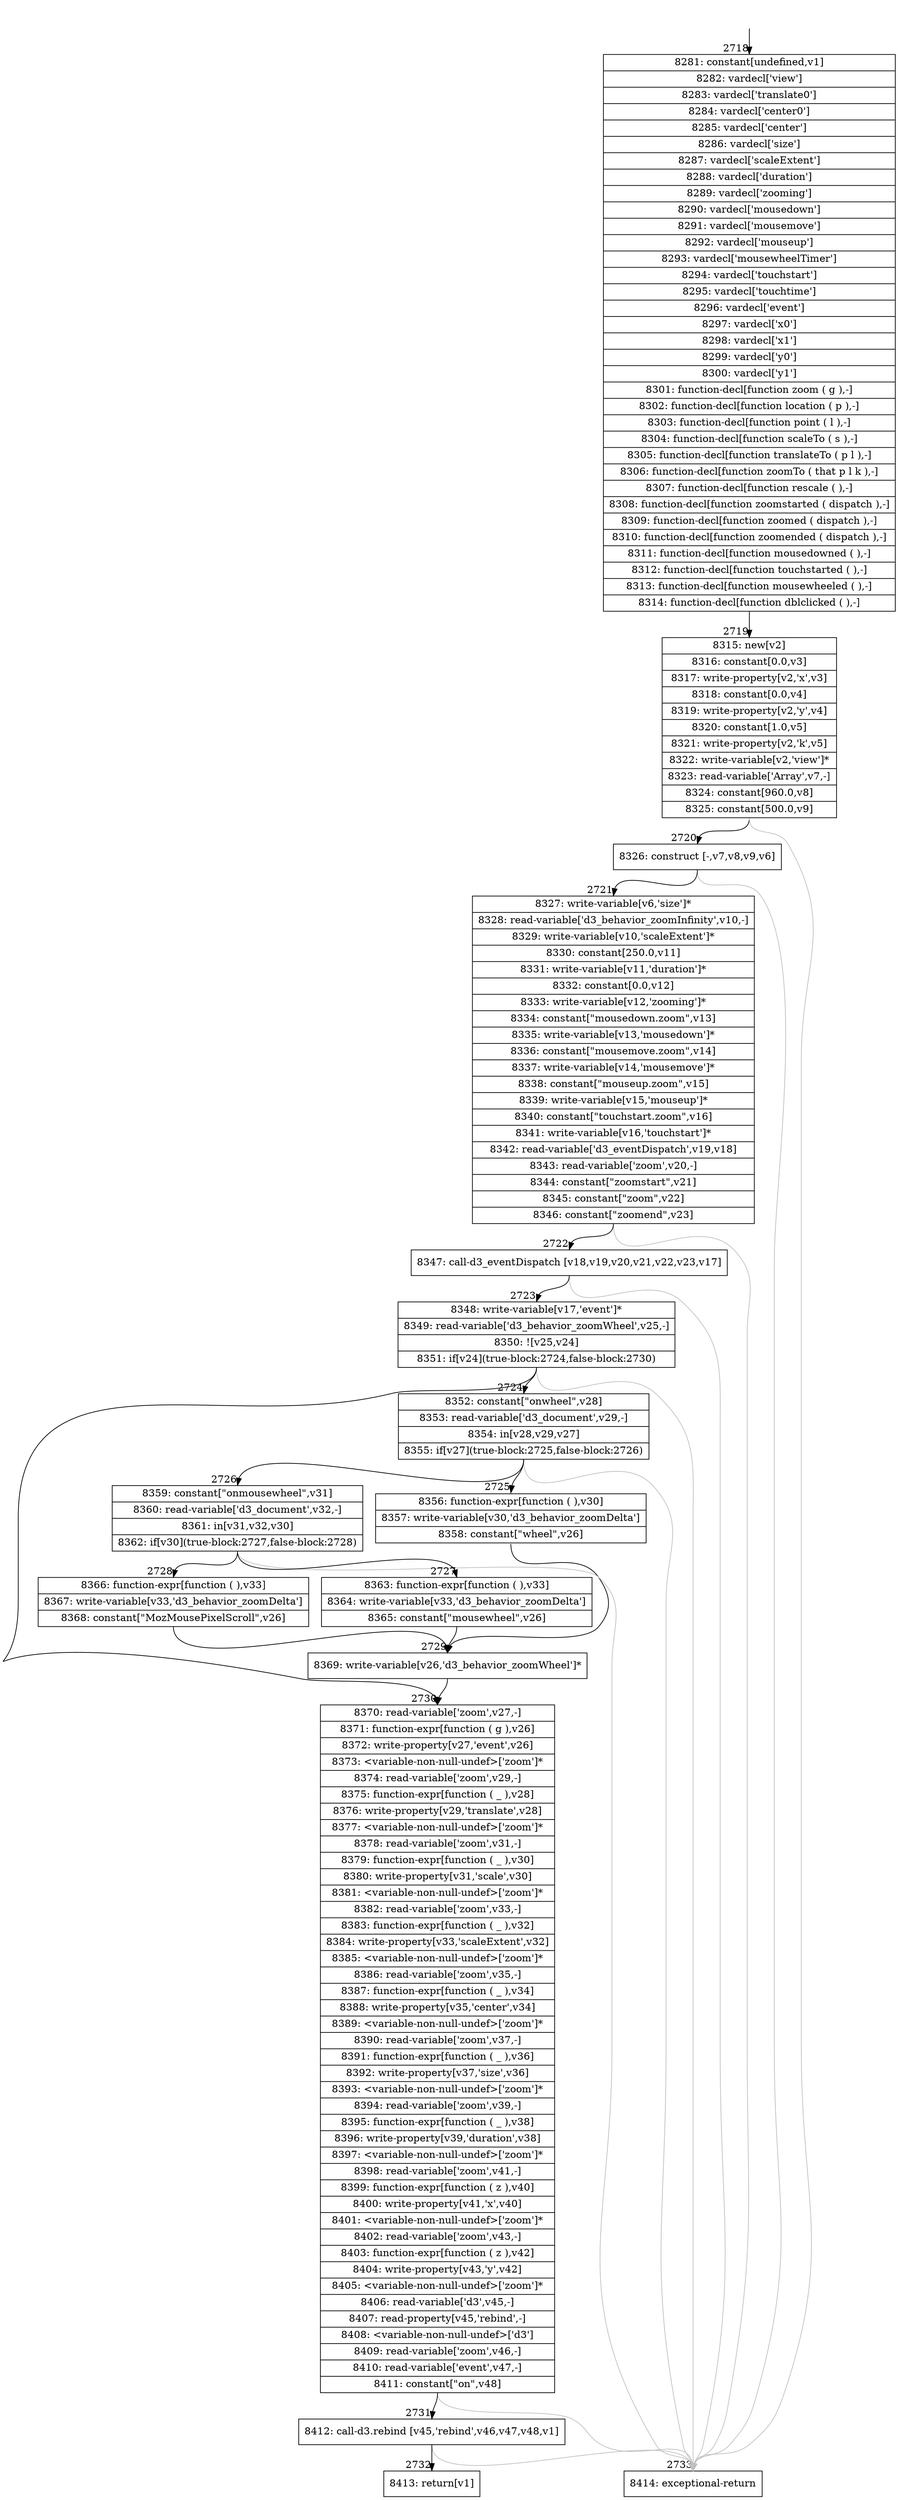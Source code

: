 digraph {
rankdir="TD"
BB_entry216[shape=none,label=""];
BB_entry216 -> BB2718 [tailport=s, headport=n, headlabel="    2718"]
BB2718 [shape=record label="{8281: constant[undefined,v1]|8282: vardecl['view']|8283: vardecl['translate0']|8284: vardecl['center0']|8285: vardecl['center']|8286: vardecl['size']|8287: vardecl['scaleExtent']|8288: vardecl['duration']|8289: vardecl['zooming']|8290: vardecl['mousedown']|8291: vardecl['mousemove']|8292: vardecl['mouseup']|8293: vardecl['mousewheelTimer']|8294: vardecl['touchstart']|8295: vardecl['touchtime']|8296: vardecl['event']|8297: vardecl['x0']|8298: vardecl['x1']|8299: vardecl['y0']|8300: vardecl['y1']|8301: function-decl[function zoom ( g ),-]|8302: function-decl[function location ( p ),-]|8303: function-decl[function point ( l ),-]|8304: function-decl[function scaleTo ( s ),-]|8305: function-decl[function translateTo ( p l ),-]|8306: function-decl[function zoomTo ( that p l k ),-]|8307: function-decl[function rescale ( ),-]|8308: function-decl[function zoomstarted ( dispatch ),-]|8309: function-decl[function zoomed ( dispatch ),-]|8310: function-decl[function zoomended ( dispatch ),-]|8311: function-decl[function mousedowned ( ),-]|8312: function-decl[function touchstarted ( ),-]|8313: function-decl[function mousewheeled ( ),-]|8314: function-decl[function dblclicked ( ),-]}" ] 
BB2718 -> BB2719 [tailport=s, headport=n, headlabel="      2719"]
BB2719 [shape=record label="{8315: new[v2]|8316: constant[0.0,v3]|8317: write-property[v2,'x',v3]|8318: constant[0.0,v4]|8319: write-property[v2,'y',v4]|8320: constant[1.0,v5]|8321: write-property[v2,'k',v5]|8322: write-variable[v2,'view']*|8323: read-variable['Array',v7,-]|8324: constant[960.0,v8]|8325: constant[500.0,v9]}" ] 
BB2719 -> BB2720 [tailport=s, headport=n, headlabel="      2720"]
BB2719 -> BB2733 [tailport=s, headport=n, color=gray, headlabel="      2733"]
BB2720 [shape=record label="{8326: construct [-,v7,v8,v9,v6]}" ] 
BB2720 -> BB2721 [tailport=s, headport=n, headlabel="      2721"]
BB2720 -> BB2733 [tailport=s, headport=n, color=gray]
BB2721 [shape=record label="{8327: write-variable[v6,'size']*|8328: read-variable['d3_behavior_zoomInfinity',v10,-]|8329: write-variable[v10,'scaleExtent']*|8330: constant[250.0,v11]|8331: write-variable[v11,'duration']*|8332: constant[0.0,v12]|8333: write-variable[v12,'zooming']*|8334: constant[\"mousedown.zoom\",v13]|8335: write-variable[v13,'mousedown']*|8336: constant[\"mousemove.zoom\",v14]|8337: write-variable[v14,'mousemove']*|8338: constant[\"mouseup.zoom\",v15]|8339: write-variable[v15,'mouseup']*|8340: constant[\"touchstart.zoom\",v16]|8341: write-variable[v16,'touchstart']*|8342: read-variable['d3_eventDispatch',v19,v18]|8343: read-variable['zoom',v20,-]|8344: constant[\"zoomstart\",v21]|8345: constant[\"zoom\",v22]|8346: constant[\"zoomend\",v23]}" ] 
BB2721 -> BB2722 [tailport=s, headport=n, headlabel="      2722"]
BB2721 -> BB2733 [tailport=s, headport=n, color=gray]
BB2722 [shape=record label="{8347: call-d3_eventDispatch [v18,v19,v20,v21,v22,v23,v17]}" ] 
BB2722 -> BB2723 [tailport=s, headport=n, headlabel="      2723"]
BB2722 -> BB2733 [tailport=s, headport=n, color=gray]
BB2723 [shape=record label="{8348: write-variable[v17,'event']*|8349: read-variable['d3_behavior_zoomWheel',v25,-]|8350: ![v25,v24]|8351: if[v24](true-block:2724,false-block:2730)}" ] 
BB2723 -> BB2724 [tailport=s, headport=n, headlabel="      2724"]
BB2723 -> BB2730 [tailport=s, headport=n, headlabel="      2730"]
BB2723 -> BB2733 [tailport=s, headport=n, color=gray]
BB2724 [shape=record label="{8352: constant[\"onwheel\",v28]|8353: read-variable['d3_document',v29,-]|8354: in[v28,v29,v27]|8355: if[v27](true-block:2725,false-block:2726)}" ] 
BB2724 -> BB2725 [tailport=s, headport=n, headlabel="      2725"]
BB2724 -> BB2726 [tailport=s, headport=n, headlabel="      2726"]
BB2724 -> BB2733 [tailport=s, headport=n, color=gray]
BB2725 [shape=record label="{8356: function-expr[function ( ),v30]|8357: write-variable[v30,'d3_behavior_zoomDelta']|8358: constant[\"wheel\",v26]}" ] 
BB2725 -> BB2729 [tailport=s, headport=n, headlabel="      2729"]
BB2726 [shape=record label="{8359: constant[\"onmousewheel\",v31]|8360: read-variable['d3_document',v32,-]|8361: in[v31,v32,v30]|8362: if[v30](true-block:2727,false-block:2728)}" ] 
BB2726 -> BB2727 [tailport=s, headport=n, headlabel="      2727"]
BB2726 -> BB2728 [tailport=s, headport=n, headlabel="      2728"]
BB2726 -> BB2733 [tailport=s, headport=n, color=gray]
BB2727 [shape=record label="{8363: function-expr[function ( ),v33]|8364: write-variable[v33,'d3_behavior_zoomDelta']|8365: constant[\"mousewheel\",v26]}" ] 
BB2727 -> BB2729 [tailport=s, headport=n]
BB2728 [shape=record label="{8366: function-expr[function ( ),v33]|8367: write-variable[v33,'d3_behavior_zoomDelta']|8368: constant[\"MozMousePixelScroll\",v26]}" ] 
BB2728 -> BB2729 [tailport=s, headport=n]
BB2729 [shape=record label="{8369: write-variable[v26,'d3_behavior_zoomWheel']*}" ] 
BB2729 -> BB2730 [tailport=s, headport=n]
BB2730 [shape=record label="{8370: read-variable['zoom',v27,-]|8371: function-expr[function ( g ),v26]|8372: write-property[v27,'event',v26]|8373: \<variable-non-null-undef\>['zoom']*|8374: read-variable['zoom',v29,-]|8375: function-expr[function ( _ ),v28]|8376: write-property[v29,'translate',v28]|8377: \<variable-non-null-undef\>['zoom']*|8378: read-variable['zoom',v31,-]|8379: function-expr[function ( _ ),v30]|8380: write-property[v31,'scale',v30]|8381: \<variable-non-null-undef\>['zoom']*|8382: read-variable['zoom',v33,-]|8383: function-expr[function ( _ ),v32]|8384: write-property[v33,'scaleExtent',v32]|8385: \<variable-non-null-undef\>['zoom']*|8386: read-variable['zoom',v35,-]|8387: function-expr[function ( _ ),v34]|8388: write-property[v35,'center',v34]|8389: \<variable-non-null-undef\>['zoom']*|8390: read-variable['zoom',v37,-]|8391: function-expr[function ( _ ),v36]|8392: write-property[v37,'size',v36]|8393: \<variable-non-null-undef\>['zoom']*|8394: read-variable['zoom',v39,-]|8395: function-expr[function ( _ ),v38]|8396: write-property[v39,'duration',v38]|8397: \<variable-non-null-undef\>['zoom']*|8398: read-variable['zoom',v41,-]|8399: function-expr[function ( z ),v40]|8400: write-property[v41,'x',v40]|8401: \<variable-non-null-undef\>['zoom']*|8402: read-variable['zoom',v43,-]|8403: function-expr[function ( z ),v42]|8404: write-property[v43,'y',v42]|8405: \<variable-non-null-undef\>['zoom']*|8406: read-variable['d3',v45,-]|8407: read-property[v45,'rebind',-]|8408: \<variable-non-null-undef\>['d3']|8409: read-variable['zoom',v46,-]|8410: read-variable['event',v47,-]|8411: constant[\"on\",v48]}" ] 
BB2730 -> BB2731 [tailport=s, headport=n, headlabel="      2731"]
BB2730 -> BB2733 [tailport=s, headport=n, color=gray]
BB2731 [shape=record label="{8412: call-d3.rebind [v45,'rebind',v46,v47,v48,v1]}" ] 
BB2731 -> BB2732 [tailport=s, headport=n, headlabel="      2732"]
BB2731 -> BB2733 [tailport=s, headport=n, color=gray]
BB2732 [shape=record label="{8413: return[v1]}" ] 
BB2733 [shape=record label="{8414: exceptional-return}" ] 
//#$~ 1571
}
